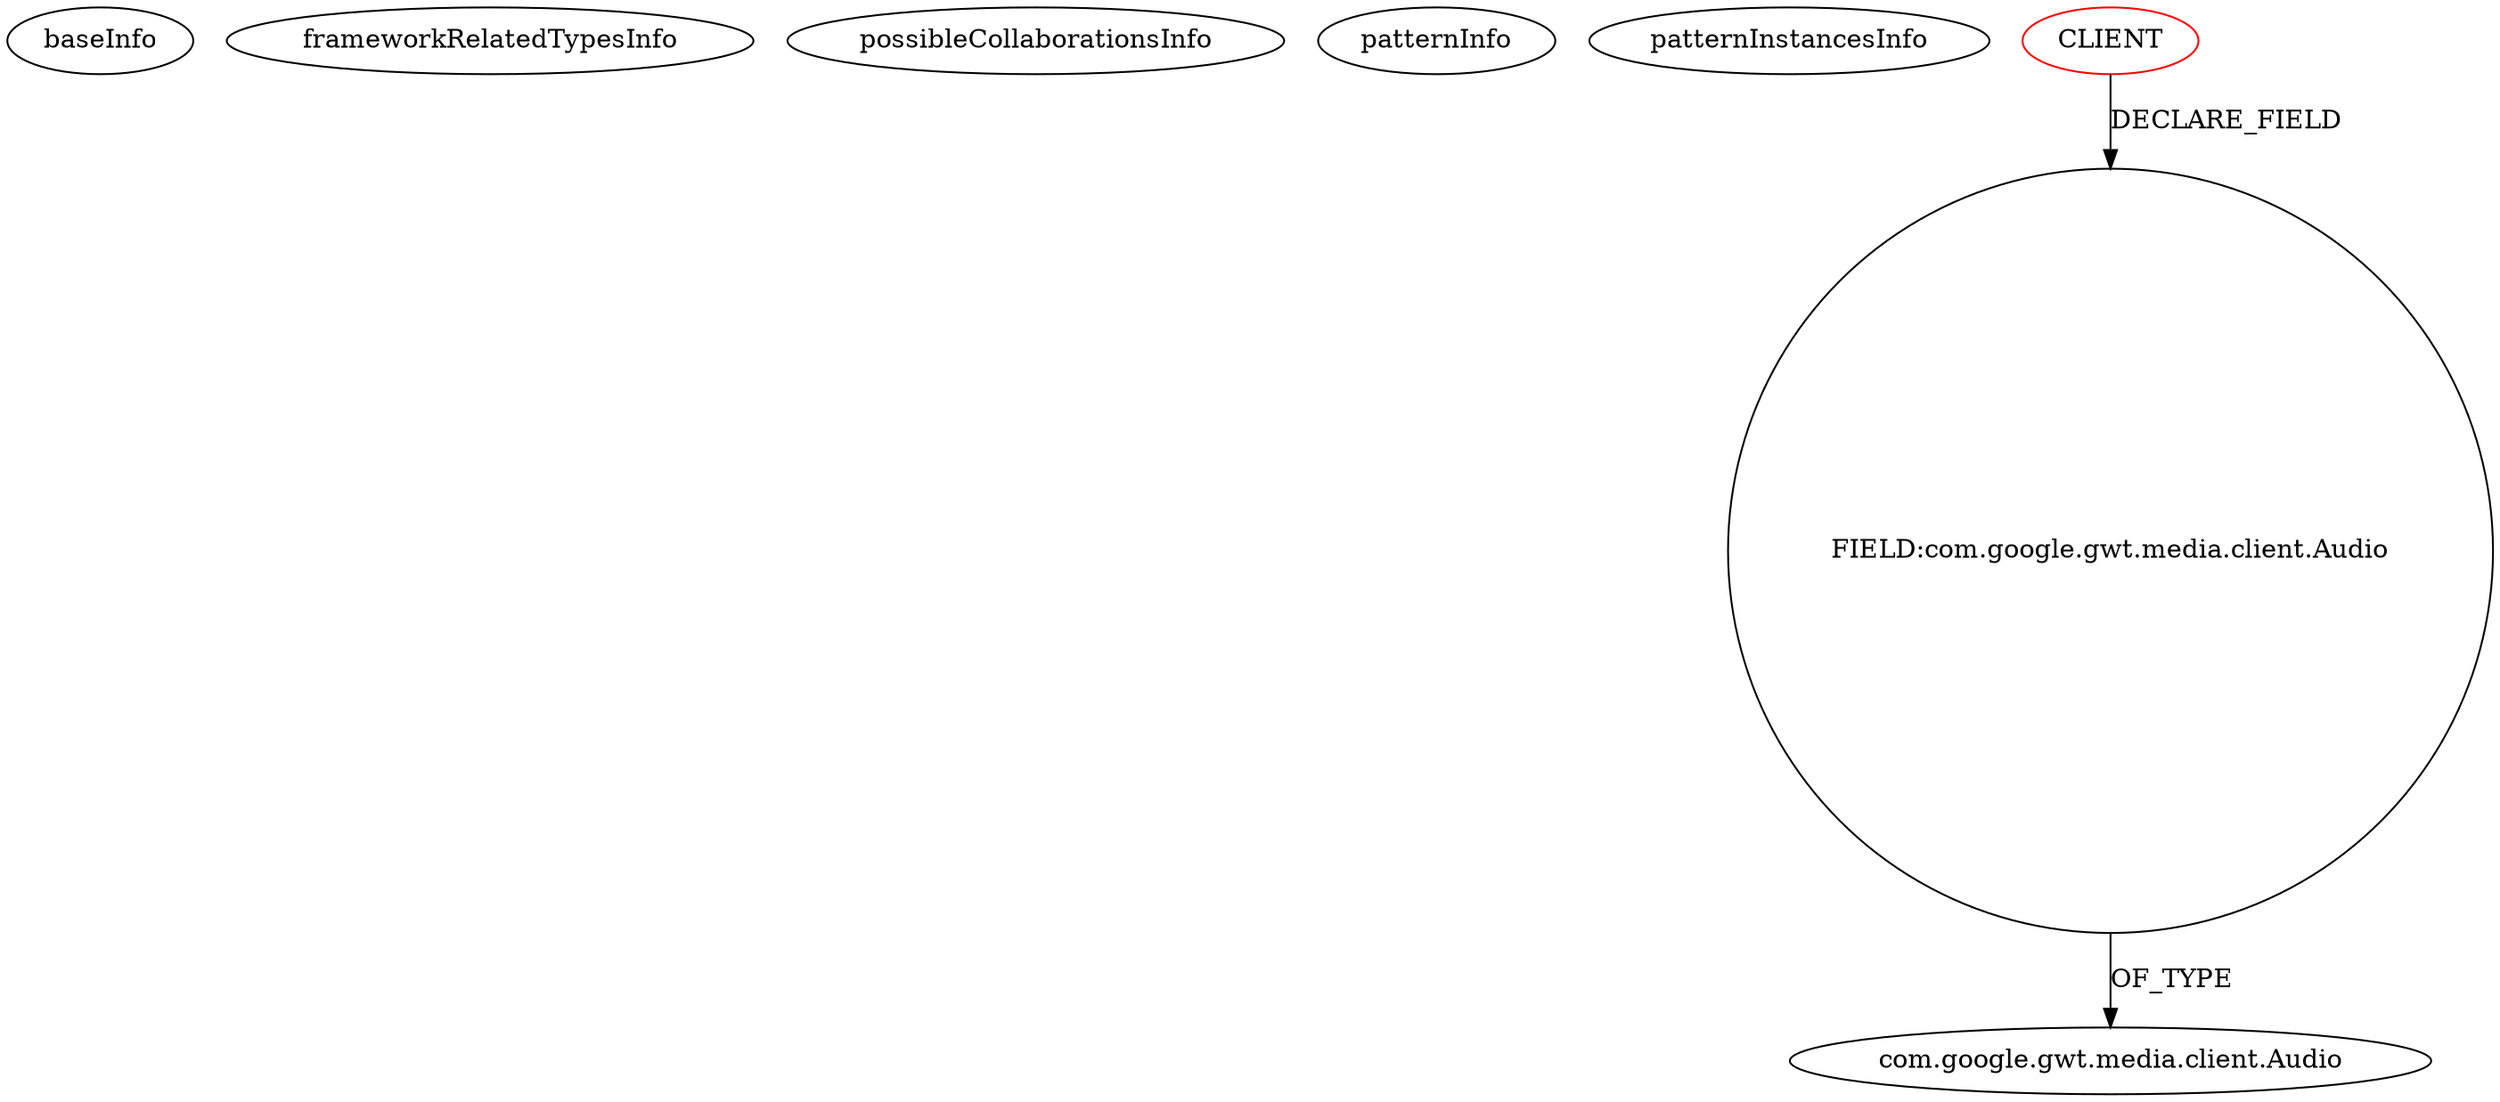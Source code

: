 digraph {
baseInfo[graphId=2148,category="pattern",isAnonymous=false,possibleRelation=false]
frameworkRelatedTypesInfo[]
possibleCollaborationsInfo[]
patternInfo[frequency=2.0,patternRootClient=0]
patternInstancesInfo[0="akjava-GWTRecorderjs~/akjava-GWTRecorderjs/GWTRecorderjs-master/src/com/akjava/gwt/recorder/client/GWTRecorder.java~GWTRecorder~639",1="Archerw-mastermind~/Archerw-mastermind/mastermind-master/nyu-smg-mastermind/src/org/mastermind/graphics/WidgetAnimation.java~WidgetAnimation~27"]
2[label="FIELD:com.google.gwt.media.client.Audio",vertexType="FIELD_DECLARATION",isFrameworkType=false,shape=circle]
0[label="CLIENT",vertexType="ROOT_CLIENT_CLASS_DECLARATION",isFrameworkType=false,color=red]
3[label="com.google.gwt.media.client.Audio",vertexType="FRAMEWORK_CLASS_TYPE",isFrameworkType=false]
0->2[label="DECLARE_FIELD"]
2->3[label="OF_TYPE"]
}
